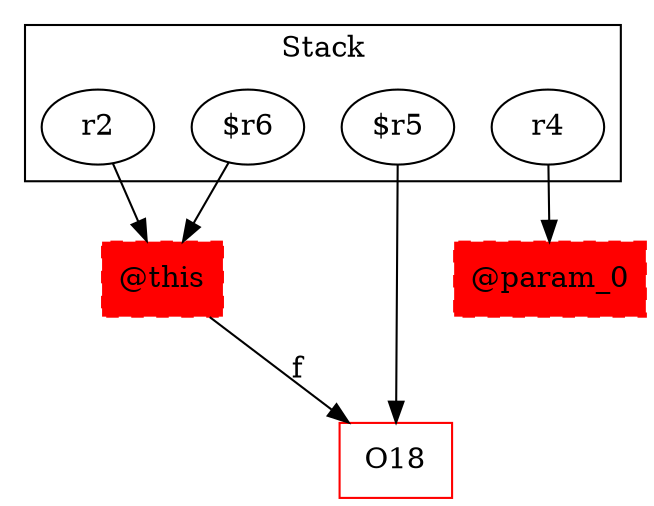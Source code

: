 digraph sample {
  rankDir="LR";
  subgraph cluster_0 {
    label="Stack"
    "r2"; "$r5"; "$r6"; "r4"; 
  }
  "r2" -> { "@this"[shape=box]};
  "$r5" -> { O18[shape=box]};
  "$r6" -> { "@this"[shape=box]};
  "r4" -> { "@param_0"[shape=box]};
  "@this" -> O18[label="f", weight="0.2"]
  "@this"[shape=box, style="filled,dashed"];
  "@param_0"[shape=box, style="filled,dashed"];
  O18[color="red"];
  "@this"[color="red"];
  "@param_0"[color="red"];
}
